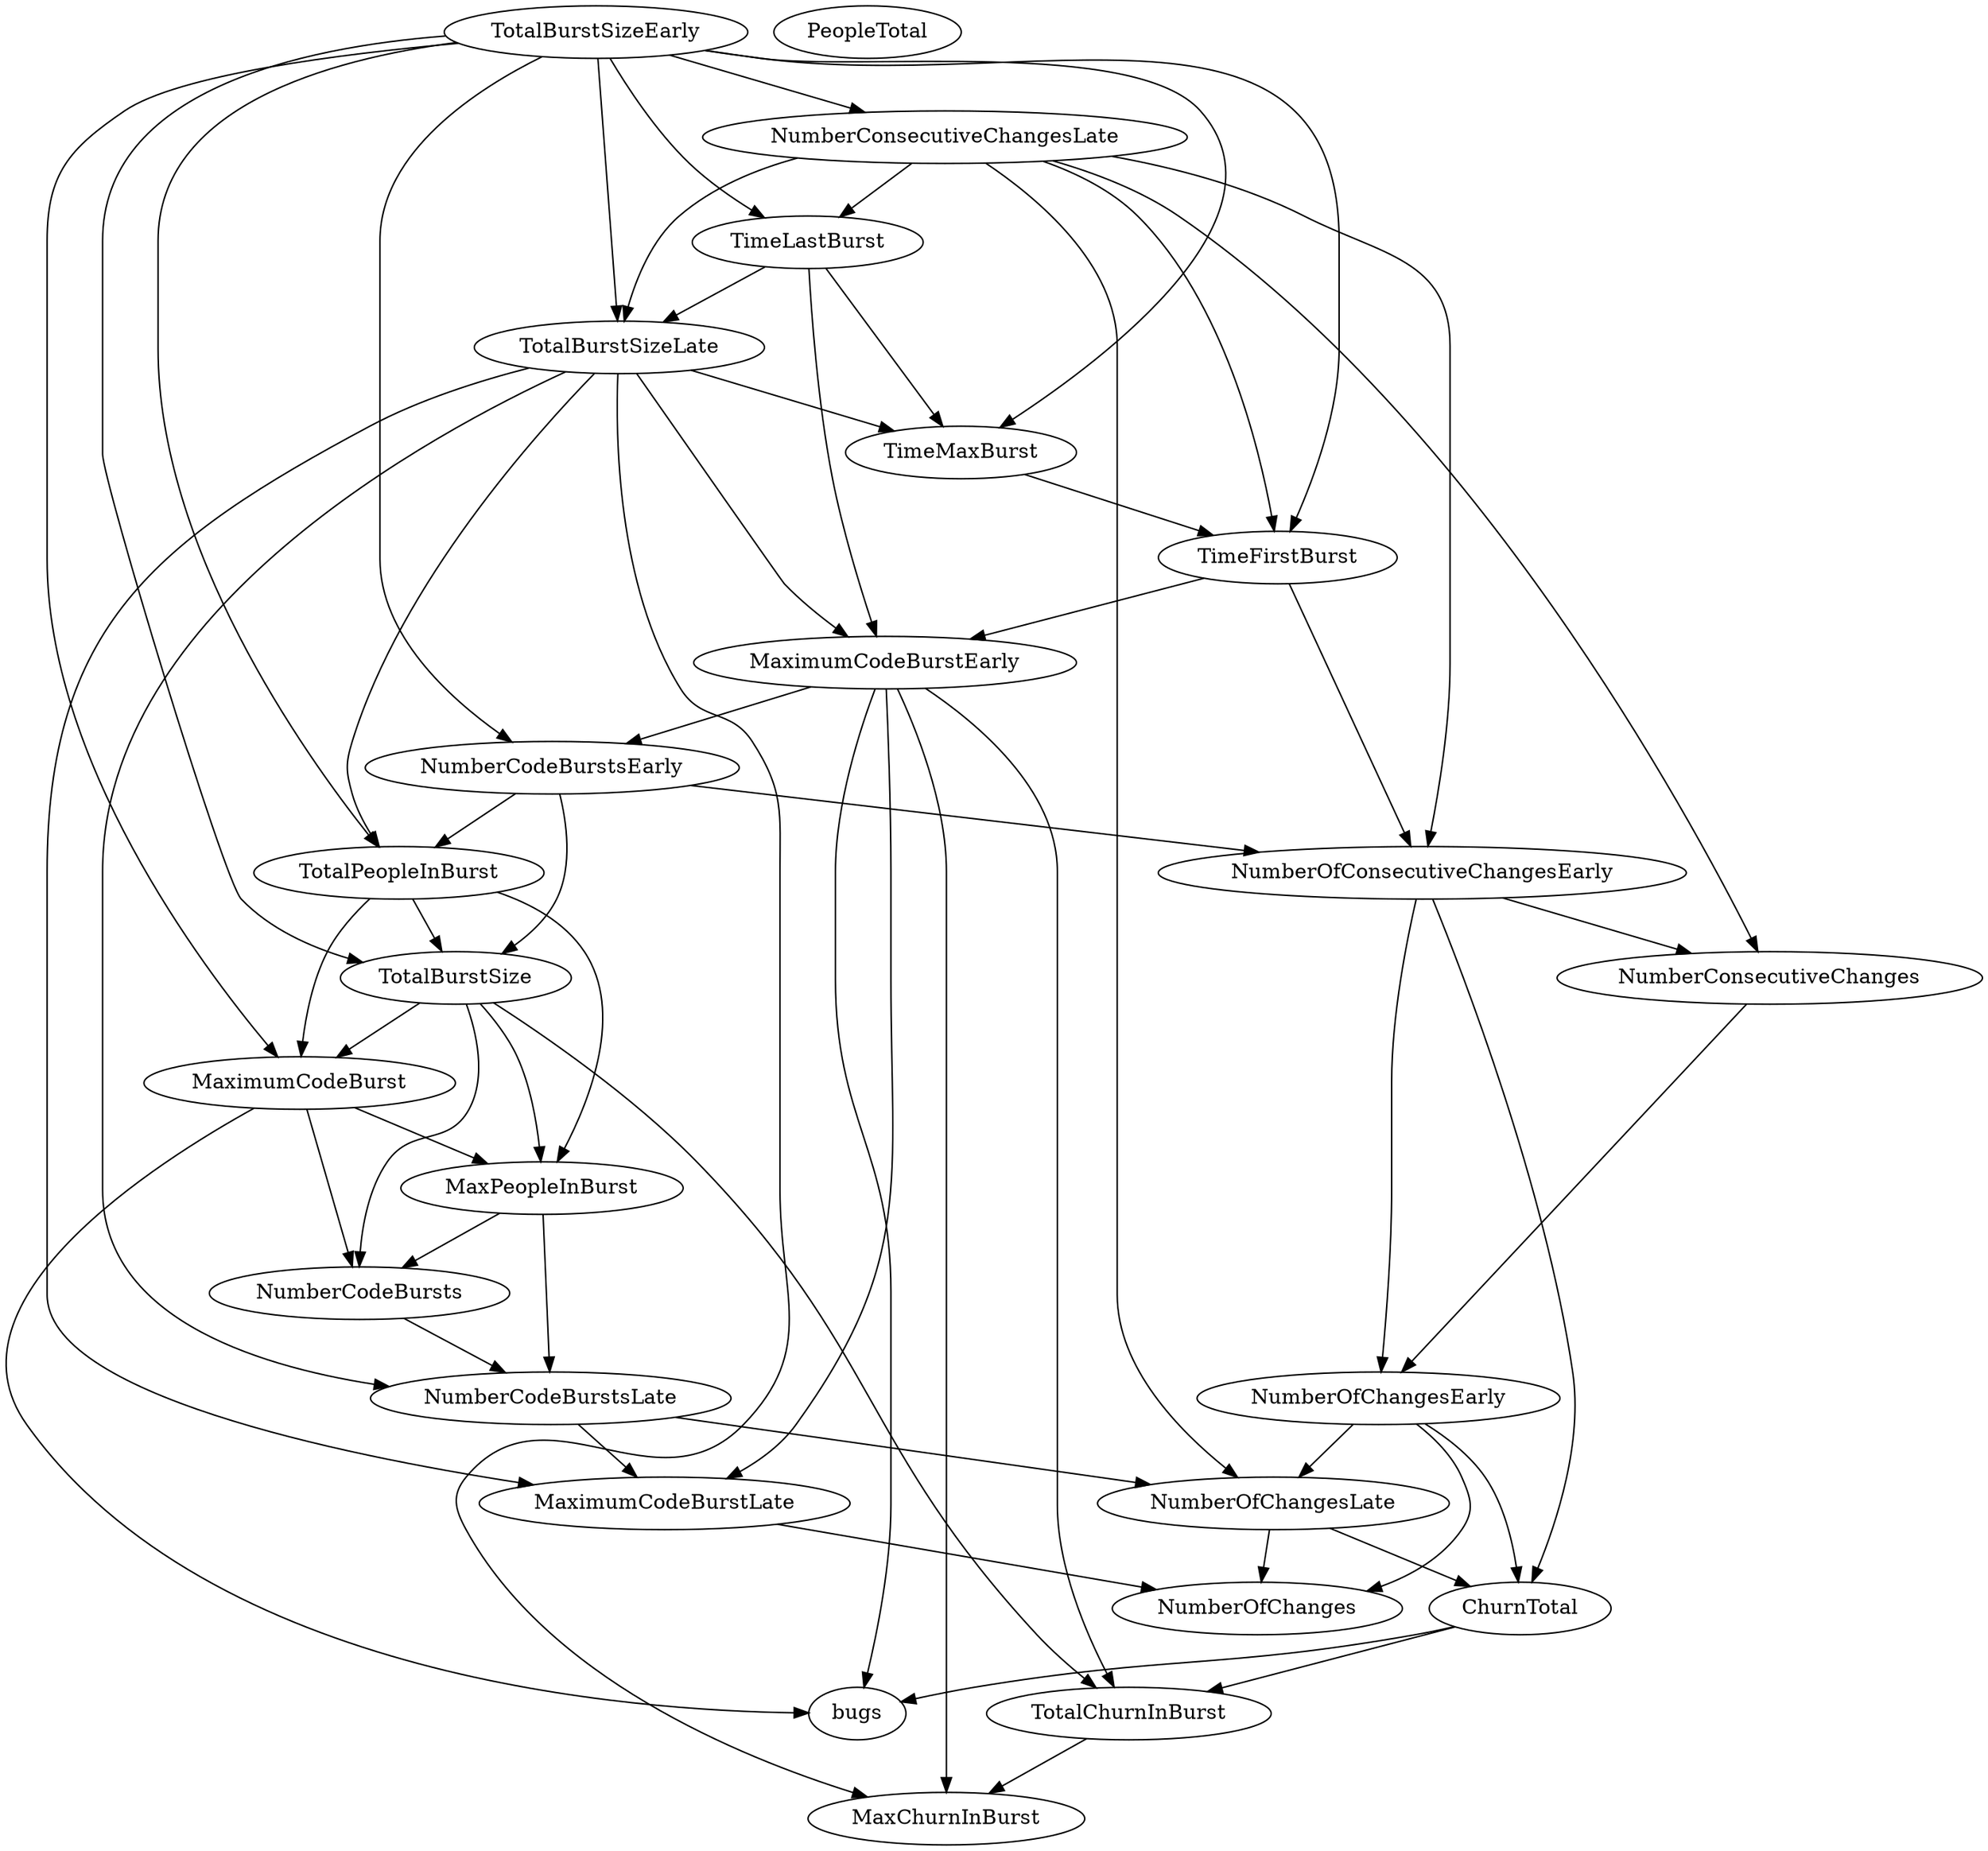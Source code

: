 digraph {
   TotalPeopleInBurst;
   MaximumCodeBurstLate;
   NumberOfChanges;
   MaxPeopleInBurst;
   TotalBurstSizeLate;
   NumberCodeBurstsLate;
   NumberOfChangesLate;
   NumberOfChangesEarly;
   MaxChurnInBurst;
   MaximumCodeBurstEarly;
   NumberCodeBurstsEarly;
   TimeFirstBurst;
   TotalChurnInBurst;
   ChurnTotal;
   MaximumCodeBurst;
   NumberOfConsecutiveChangesEarly;
   NumberConsecutiveChangesLate;
   TotalBurstSizeEarly;
   TotalBurstSize;
   TimeMaxBurst;
   NumberConsecutiveChanges;
   TimeLastBurst;
   NumberCodeBursts;
   PeopleTotal;
   bugs;
   TotalPeopleInBurst -> MaxPeopleInBurst;
   TotalPeopleInBurst -> MaximumCodeBurst;
   TotalPeopleInBurst -> TotalBurstSize;
   MaximumCodeBurstLate -> NumberOfChanges;
   MaxPeopleInBurst -> NumberCodeBurstsLate;
   MaxPeopleInBurst -> NumberCodeBursts;
   TotalBurstSizeLate -> TotalPeopleInBurst;
   TotalBurstSizeLate -> MaximumCodeBurstLate;
   TotalBurstSizeLate -> NumberCodeBurstsLate;
   TotalBurstSizeLate -> MaxChurnInBurst;
   TotalBurstSizeLate -> MaximumCodeBurstEarly;
   TotalBurstSizeLate -> TimeMaxBurst;
   NumberCodeBurstsLate -> MaximumCodeBurstLate;
   NumberCodeBurstsLate -> NumberOfChangesLate;
   NumberOfChangesLate -> NumberOfChanges;
   NumberOfChangesLate -> ChurnTotal;
   NumberOfChangesEarly -> NumberOfChanges;
   NumberOfChangesEarly -> NumberOfChangesLate;
   NumberOfChangesEarly -> ChurnTotal;
   MaximumCodeBurstEarly -> MaximumCodeBurstLate;
   MaximumCodeBurstEarly -> MaxChurnInBurst;
   MaximumCodeBurstEarly -> NumberCodeBurstsEarly;
   MaximumCodeBurstEarly -> TotalChurnInBurst;
   MaximumCodeBurstEarly -> bugs;
   NumberCodeBurstsEarly -> TotalPeopleInBurst;
   NumberCodeBurstsEarly -> NumberOfConsecutiveChangesEarly;
   NumberCodeBurstsEarly -> TotalBurstSize;
   TimeFirstBurst -> MaximumCodeBurstEarly;
   TimeFirstBurst -> NumberOfConsecutiveChangesEarly;
   TotalChurnInBurst -> MaxChurnInBurst;
   ChurnTotal -> TotalChurnInBurst;
   ChurnTotal -> bugs;
   MaximumCodeBurst -> MaxPeopleInBurst;
   MaximumCodeBurst -> NumberCodeBursts;
   MaximumCodeBurst -> bugs;
   NumberOfConsecutiveChangesEarly -> NumberOfChangesEarly;
   NumberOfConsecutiveChangesEarly -> ChurnTotal;
   NumberOfConsecutiveChangesEarly -> NumberConsecutiveChanges;
   NumberConsecutiveChangesLate -> TotalBurstSizeLate;
   NumberConsecutiveChangesLate -> NumberOfChangesLate;
   NumberConsecutiveChangesLate -> TimeFirstBurst;
   NumberConsecutiveChangesLate -> NumberOfConsecutiveChangesEarly;
   NumberConsecutiveChangesLate -> NumberConsecutiveChanges;
   NumberConsecutiveChangesLate -> TimeLastBurst;
   TotalBurstSizeEarly -> TotalPeopleInBurst;
   TotalBurstSizeEarly -> TotalBurstSizeLate;
   TotalBurstSizeEarly -> NumberCodeBurstsEarly;
   TotalBurstSizeEarly -> TimeFirstBurst;
   TotalBurstSizeEarly -> MaximumCodeBurst;
   TotalBurstSizeEarly -> NumberConsecutiveChangesLate;
   TotalBurstSizeEarly -> TotalBurstSize;
   TotalBurstSizeEarly -> TimeMaxBurst;
   TotalBurstSizeEarly -> TimeLastBurst;
   TotalBurstSize -> MaxPeopleInBurst;
   TotalBurstSize -> TotalChurnInBurst;
   TotalBurstSize -> MaximumCodeBurst;
   TotalBurstSize -> NumberCodeBursts;
   TimeMaxBurst -> TimeFirstBurst;
   NumberConsecutiveChanges -> NumberOfChangesEarly;
   TimeLastBurst -> TotalBurstSizeLate;
   TimeLastBurst -> MaximumCodeBurstEarly;
   TimeLastBurst -> TimeMaxBurst;
   NumberCodeBursts -> NumberCodeBurstsLate;
}
